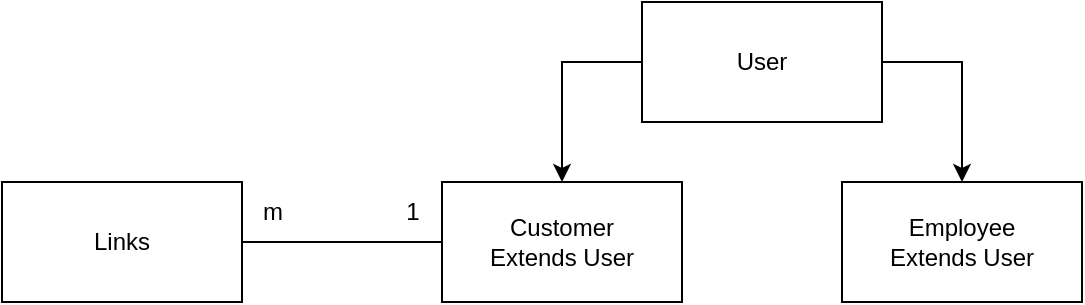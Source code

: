 <mxfile version="20.8.10" type="github"><diagram name="Page-1" id="bln3w_XPZ4h6MI37T4bz"><mxGraphModel dx="1507" dy="682" grid="1" gridSize="10" guides="1" tooltips="1" connect="1" arrows="1" fold="1" page="0" pageScale="1" pageWidth="850" pageHeight="1100" math="0" shadow="0"><root><mxCell id="0"/><mxCell id="1" parent="0"/><mxCell id="v7E7N75x_8W41wSw50_x-7" style="edgeStyle=orthogonalEdgeStyle;rounded=0;orthogonalLoop=1;jettySize=auto;html=1;entryX=0.5;entryY=0;entryDx=0;entryDy=0;exitX=0;exitY=0.5;exitDx=0;exitDy=0;" edge="1" parent="1" source="v7E7N75x_8W41wSw50_x-3" target="v7E7N75x_8W41wSw50_x-4"><mxGeometry relative="1" as="geometry"/></mxCell><mxCell id="v7E7N75x_8W41wSw50_x-8" style="edgeStyle=orthogonalEdgeStyle;rounded=0;orthogonalLoop=1;jettySize=auto;html=1;entryX=0.5;entryY=0;entryDx=0;entryDy=0;exitX=1;exitY=0.5;exitDx=0;exitDy=0;" edge="1" parent="1" source="v7E7N75x_8W41wSw50_x-3" target="v7E7N75x_8W41wSw50_x-5"><mxGeometry relative="1" as="geometry"/></mxCell><mxCell id="v7E7N75x_8W41wSw50_x-3" value="User" style="rounded=0;whiteSpace=wrap;html=1;" vertex="1" parent="1"><mxGeometry x="150" y="200" width="120" height="60" as="geometry"/></mxCell><mxCell id="v7E7N75x_8W41wSw50_x-4" value="Customer&lt;br&gt;Extends User" style="rounded=0;whiteSpace=wrap;html=1;" vertex="1" parent="1"><mxGeometry x="50" y="290" width="120" height="60" as="geometry"/></mxCell><mxCell id="v7E7N75x_8W41wSw50_x-5" value="Employee&lt;br style=&quot;border-color: var(--border-color);&quot;&gt;Extends User" style="rounded=0;whiteSpace=wrap;html=1;" vertex="1" parent="1"><mxGeometry x="250" y="290" width="120" height="60" as="geometry"/></mxCell><mxCell id="v7E7N75x_8W41wSw50_x-9" value="Links" style="rounded=0;whiteSpace=wrap;html=1;" vertex="1" parent="1"><mxGeometry x="-170" y="290" width="120" height="60" as="geometry"/></mxCell><mxCell id="v7E7N75x_8W41wSw50_x-11" value="" style="endArrow=none;html=1;entryX=0;entryY=0.5;entryDx=0;entryDy=0;" edge="1" parent="1" target="v7E7N75x_8W41wSw50_x-4"><mxGeometry width="50" height="50" relative="1" as="geometry"><mxPoint x="-50" y="320" as="sourcePoint"/><mxPoint y="270" as="targetPoint"/></mxGeometry></mxCell><mxCell id="v7E7N75x_8W41wSw50_x-12" value="1" style="text;html=1;align=center;verticalAlign=middle;resizable=0;points=[];autosize=1;strokeColor=none;fillColor=none;" vertex="1" parent="1"><mxGeometry x="20" y="290" width="30" height="30" as="geometry"/></mxCell><mxCell id="v7E7N75x_8W41wSw50_x-13" value="m" style="text;html=1;align=center;verticalAlign=middle;resizable=0;points=[];autosize=1;strokeColor=none;fillColor=none;" vertex="1" parent="1"><mxGeometry x="-50" y="290" width="30" height="30" as="geometry"/></mxCell></root></mxGraphModel></diagram></mxfile>